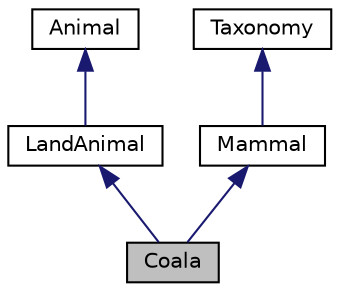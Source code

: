 digraph "Coala"
{
  edge [fontname="Helvetica",fontsize="10",labelfontname="Helvetica",labelfontsize="10"];
  node [fontname="Helvetica",fontsize="10",shape=record];
  Node1 [label="Coala",height=0.2,width=0.4,color="black", fillcolor="grey75", style="filled", fontcolor="black"];
  Node2 -> Node1 [dir="back",color="midnightblue",fontsize="10",style="solid"];
  Node2 [label="LandAnimal",height=0.2,width=0.4,color="black", fillcolor="white", style="filled",URL="$classLandAnimal.html"];
  Node3 -> Node2 [dir="back",color="midnightblue",fontsize="10",style="solid"];
  Node3 [label="Animal",height=0.2,width=0.4,color="black", fillcolor="white", style="filled",URL="$classAnimal.html"];
  Node4 -> Node1 [dir="back",color="midnightblue",fontsize="10",style="solid"];
  Node4 [label="Mammal",height=0.2,width=0.4,color="black", fillcolor="white", style="filled",URL="$classMammal.html"];
  Node5 -> Node4 [dir="back",color="midnightblue",fontsize="10",style="solid"];
  Node5 [label="Taxonomy",height=0.2,width=0.4,color="black", fillcolor="white", style="filled",URL="$classTaxonomy.html"];
}

